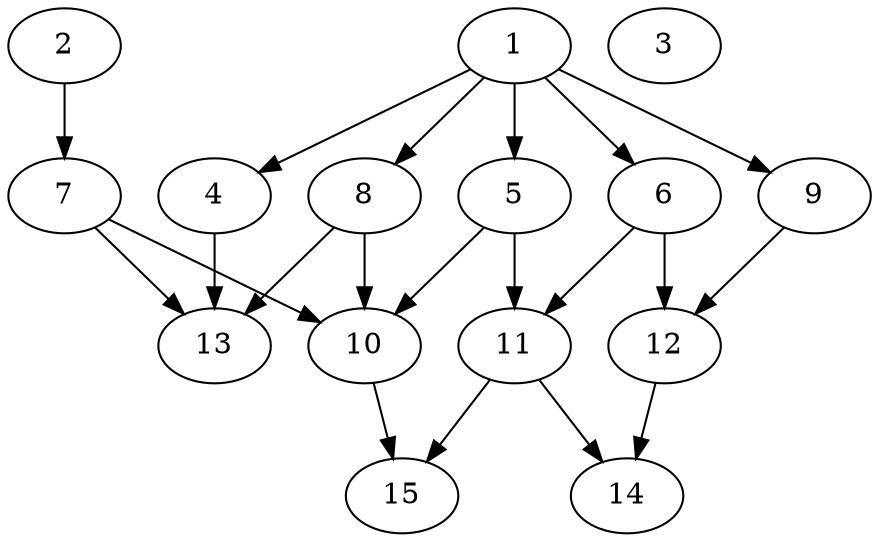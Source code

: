 // DAG automatically generated by daggen at Tue Aug  6 16:26:17 2019
// ./daggen --dot -n 15 --ccr 0.5 --fat 0.7 --regular 0.5 --density 0.5 --mindata 5242880 --maxdata 52428800 
digraph G {
  1 [size="92282880", alpha="0.03", expect_size="46141440"] 
  1 -> 4 [size ="46141440"]
  1 -> 5 [size ="46141440"]
  1 -> 6 [size ="46141440"]
  1 -> 8 [size ="46141440"]
  1 -> 9 [size ="46141440"]
  2 [size="50948096", alpha="0.19", expect_size="25474048"] 
  2 -> 7 [size ="25474048"]
  3 [size="33753088", alpha="0.00", expect_size="16876544"] 
  4 [size="80164864", alpha="0.05", expect_size="40082432"] 
  4 -> 13 [size ="40082432"]
  5 [size="49270784", alpha="0.13", expect_size="24635392"] 
  5 -> 10 [size ="24635392"]
  5 -> 11 [size ="24635392"]
  6 [size="59955200", alpha="0.20", expect_size="29977600"] 
  6 -> 11 [size ="29977600"]
  6 -> 12 [size ="29977600"]
  7 [size="62445568", alpha="0.05", expect_size="31222784"] 
  7 -> 10 [size ="31222784"]
  7 -> 13 [size ="31222784"]
  8 [size="25442304", alpha="0.20", expect_size="12721152"] 
  8 -> 10 [size ="12721152"]
  8 -> 13 [size ="12721152"]
  9 [size="16291840", alpha="0.18", expect_size="8145920"] 
  9 -> 12 [size ="8145920"]
  10 [size="23607296", alpha="0.03", expect_size="11803648"] 
  10 -> 15 [size ="11803648"]
  11 [size="34179072", alpha="0.03", expect_size="17089536"] 
  11 -> 14 [size ="17089536"]
  11 -> 15 [size ="17089536"]
  12 [size="46891008", alpha="0.13", expect_size="23445504"] 
  12 -> 14 [size ="23445504"]
  13 [size="42866688", alpha="0.07", expect_size="21433344"] 
  14 [size="44652544", alpha="0.12", expect_size="22326272"] 
  15 [size="67518464", alpha="0.06", expect_size="33759232"] 
}
